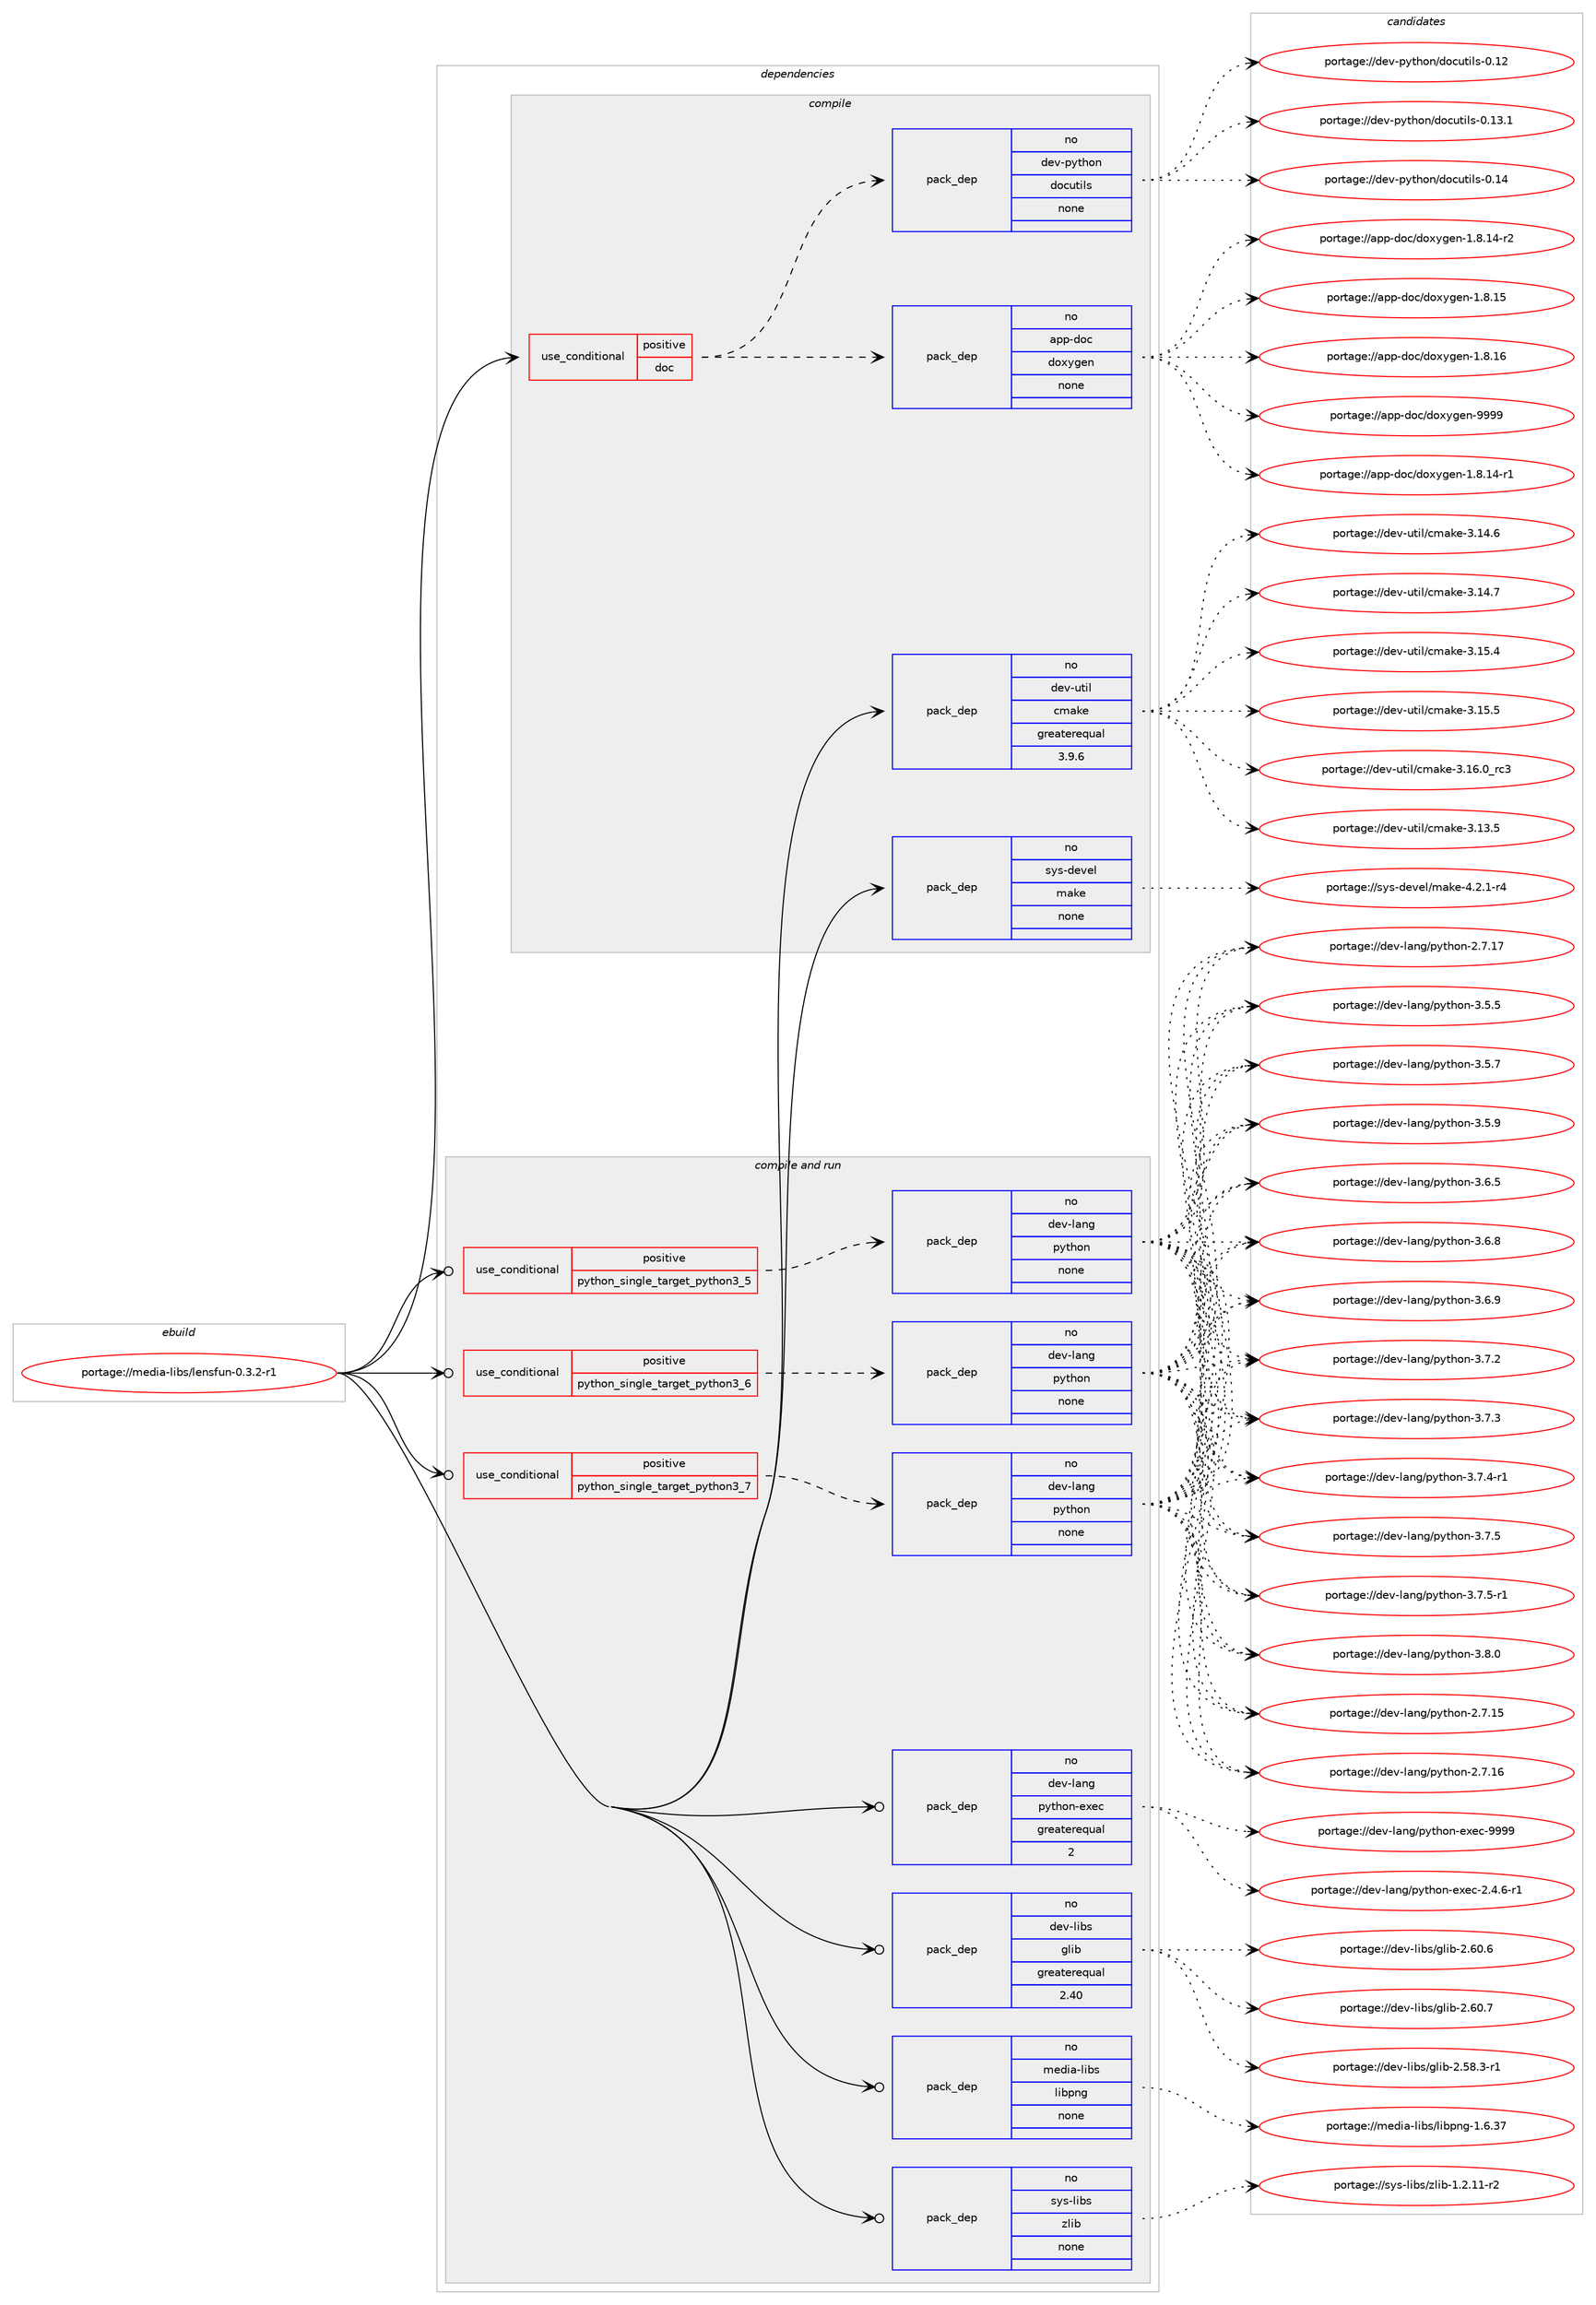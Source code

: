 digraph prolog {

# *************
# Graph options
# *************

newrank=true;
concentrate=true;
compound=true;
graph [rankdir=LR,fontname=Helvetica,fontsize=10,ranksep=1.5];#, ranksep=2.5, nodesep=0.2];
edge  [arrowhead=vee];
node  [fontname=Helvetica,fontsize=10];

# **********
# The ebuild
# **********

subgraph cluster_leftcol {
color=gray;
rank=same;
label=<<i>ebuild</i>>;
id [label="portage://media-libs/lensfun-0.3.2-r1", color=red, width=4, href="../media-libs/lensfun-0.3.2-r1.svg"];
}

# ****************
# The dependencies
# ****************

subgraph cluster_midcol {
color=gray;
label=<<i>dependencies</i>>;
subgraph cluster_compile {
fillcolor="#eeeeee";
style=filled;
label=<<i>compile</i>>;
subgraph cond79830 {
dependency319779 [label=<<TABLE BORDER="0" CELLBORDER="1" CELLSPACING="0" CELLPADDING="4"><TR><TD ROWSPAN="3" CELLPADDING="10">use_conditional</TD></TR><TR><TD>positive</TD></TR><TR><TD>doc</TD></TR></TABLE>>, shape=none, color=red];
subgraph pack234777 {
dependency319780 [label=<<TABLE BORDER="0" CELLBORDER="1" CELLSPACING="0" CELLPADDING="4" WIDTH="220"><TR><TD ROWSPAN="6" CELLPADDING="30">pack_dep</TD></TR><TR><TD WIDTH="110">no</TD></TR><TR><TD>app-doc</TD></TR><TR><TD>doxygen</TD></TR><TR><TD>none</TD></TR><TR><TD></TD></TR></TABLE>>, shape=none, color=blue];
}
dependency319779:e -> dependency319780:w [weight=20,style="dashed",arrowhead="vee"];
subgraph pack234778 {
dependency319781 [label=<<TABLE BORDER="0" CELLBORDER="1" CELLSPACING="0" CELLPADDING="4" WIDTH="220"><TR><TD ROWSPAN="6" CELLPADDING="30">pack_dep</TD></TR><TR><TD WIDTH="110">no</TD></TR><TR><TD>dev-python</TD></TR><TR><TD>docutils</TD></TR><TR><TD>none</TD></TR><TR><TD></TD></TR></TABLE>>, shape=none, color=blue];
}
dependency319779:e -> dependency319781:w [weight=20,style="dashed",arrowhead="vee"];
}
id:e -> dependency319779:w [weight=20,style="solid",arrowhead="vee"];
subgraph pack234779 {
dependency319782 [label=<<TABLE BORDER="0" CELLBORDER="1" CELLSPACING="0" CELLPADDING="4" WIDTH="220"><TR><TD ROWSPAN="6" CELLPADDING="30">pack_dep</TD></TR><TR><TD WIDTH="110">no</TD></TR><TR><TD>dev-util</TD></TR><TR><TD>cmake</TD></TR><TR><TD>greaterequal</TD></TR><TR><TD>3.9.6</TD></TR></TABLE>>, shape=none, color=blue];
}
id:e -> dependency319782:w [weight=20,style="solid",arrowhead="vee"];
subgraph pack234780 {
dependency319783 [label=<<TABLE BORDER="0" CELLBORDER="1" CELLSPACING="0" CELLPADDING="4" WIDTH="220"><TR><TD ROWSPAN="6" CELLPADDING="30">pack_dep</TD></TR><TR><TD WIDTH="110">no</TD></TR><TR><TD>sys-devel</TD></TR><TR><TD>make</TD></TR><TR><TD>none</TD></TR><TR><TD></TD></TR></TABLE>>, shape=none, color=blue];
}
id:e -> dependency319783:w [weight=20,style="solid",arrowhead="vee"];
}
subgraph cluster_compileandrun {
fillcolor="#eeeeee";
style=filled;
label=<<i>compile and run</i>>;
subgraph cond79831 {
dependency319784 [label=<<TABLE BORDER="0" CELLBORDER="1" CELLSPACING="0" CELLPADDING="4"><TR><TD ROWSPAN="3" CELLPADDING="10">use_conditional</TD></TR><TR><TD>positive</TD></TR><TR><TD>python_single_target_python3_5</TD></TR></TABLE>>, shape=none, color=red];
subgraph pack234781 {
dependency319785 [label=<<TABLE BORDER="0" CELLBORDER="1" CELLSPACING="0" CELLPADDING="4" WIDTH="220"><TR><TD ROWSPAN="6" CELLPADDING="30">pack_dep</TD></TR><TR><TD WIDTH="110">no</TD></TR><TR><TD>dev-lang</TD></TR><TR><TD>python</TD></TR><TR><TD>none</TD></TR><TR><TD></TD></TR></TABLE>>, shape=none, color=blue];
}
dependency319784:e -> dependency319785:w [weight=20,style="dashed",arrowhead="vee"];
}
id:e -> dependency319784:w [weight=20,style="solid",arrowhead="odotvee"];
subgraph cond79832 {
dependency319786 [label=<<TABLE BORDER="0" CELLBORDER="1" CELLSPACING="0" CELLPADDING="4"><TR><TD ROWSPAN="3" CELLPADDING="10">use_conditional</TD></TR><TR><TD>positive</TD></TR><TR><TD>python_single_target_python3_6</TD></TR></TABLE>>, shape=none, color=red];
subgraph pack234782 {
dependency319787 [label=<<TABLE BORDER="0" CELLBORDER="1" CELLSPACING="0" CELLPADDING="4" WIDTH="220"><TR><TD ROWSPAN="6" CELLPADDING="30">pack_dep</TD></TR><TR><TD WIDTH="110">no</TD></TR><TR><TD>dev-lang</TD></TR><TR><TD>python</TD></TR><TR><TD>none</TD></TR><TR><TD></TD></TR></TABLE>>, shape=none, color=blue];
}
dependency319786:e -> dependency319787:w [weight=20,style="dashed",arrowhead="vee"];
}
id:e -> dependency319786:w [weight=20,style="solid",arrowhead="odotvee"];
subgraph cond79833 {
dependency319788 [label=<<TABLE BORDER="0" CELLBORDER="1" CELLSPACING="0" CELLPADDING="4"><TR><TD ROWSPAN="3" CELLPADDING="10">use_conditional</TD></TR><TR><TD>positive</TD></TR><TR><TD>python_single_target_python3_7</TD></TR></TABLE>>, shape=none, color=red];
subgraph pack234783 {
dependency319789 [label=<<TABLE BORDER="0" CELLBORDER="1" CELLSPACING="0" CELLPADDING="4" WIDTH="220"><TR><TD ROWSPAN="6" CELLPADDING="30">pack_dep</TD></TR><TR><TD WIDTH="110">no</TD></TR><TR><TD>dev-lang</TD></TR><TR><TD>python</TD></TR><TR><TD>none</TD></TR><TR><TD></TD></TR></TABLE>>, shape=none, color=blue];
}
dependency319788:e -> dependency319789:w [weight=20,style="dashed",arrowhead="vee"];
}
id:e -> dependency319788:w [weight=20,style="solid",arrowhead="odotvee"];
subgraph pack234784 {
dependency319790 [label=<<TABLE BORDER="0" CELLBORDER="1" CELLSPACING="0" CELLPADDING="4" WIDTH="220"><TR><TD ROWSPAN="6" CELLPADDING="30">pack_dep</TD></TR><TR><TD WIDTH="110">no</TD></TR><TR><TD>dev-lang</TD></TR><TR><TD>python-exec</TD></TR><TR><TD>greaterequal</TD></TR><TR><TD>2</TD></TR></TABLE>>, shape=none, color=blue];
}
id:e -> dependency319790:w [weight=20,style="solid",arrowhead="odotvee"];
subgraph pack234785 {
dependency319791 [label=<<TABLE BORDER="0" CELLBORDER="1" CELLSPACING="0" CELLPADDING="4" WIDTH="220"><TR><TD ROWSPAN="6" CELLPADDING="30">pack_dep</TD></TR><TR><TD WIDTH="110">no</TD></TR><TR><TD>dev-libs</TD></TR><TR><TD>glib</TD></TR><TR><TD>greaterequal</TD></TR><TR><TD>2.40</TD></TR></TABLE>>, shape=none, color=blue];
}
id:e -> dependency319791:w [weight=20,style="solid",arrowhead="odotvee"];
subgraph pack234786 {
dependency319792 [label=<<TABLE BORDER="0" CELLBORDER="1" CELLSPACING="0" CELLPADDING="4" WIDTH="220"><TR><TD ROWSPAN="6" CELLPADDING="30">pack_dep</TD></TR><TR><TD WIDTH="110">no</TD></TR><TR><TD>media-libs</TD></TR><TR><TD>libpng</TD></TR><TR><TD>none</TD></TR><TR><TD></TD></TR></TABLE>>, shape=none, color=blue];
}
id:e -> dependency319792:w [weight=20,style="solid",arrowhead="odotvee"];
subgraph pack234787 {
dependency319793 [label=<<TABLE BORDER="0" CELLBORDER="1" CELLSPACING="0" CELLPADDING="4" WIDTH="220"><TR><TD ROWSPAN="6" CELLPADDING="30">pack_dep</TD></TR><TR><TD WIDTH="110">no</TD></TR><TR><TD>sys-libs</TD></TR><TR><TD>zlib</TD></TR><TR><TD>none</TD></TR><TR><TD></TD></TR></TABLE>>, shape=none, color=blue];
}
id:e -> dependency319793:w [weight=20,style="solid",arrowhead="odotvee"];
}
subgraph cluster_run {
fillcolor="#eeeeee";
style=filled;
label=<<i>run</i>>;
}
}

# **************
# The candidates
# **************

subgraph cluster_choices {
rank=same;
color=gray;
label=<<i>candidates</i>>;

subgraph choice234777 {
color=black;
nodesep=1;
choiceportage97112112451001119947100111120121103101110454946564649524511449 [label="portage://app-doc/doxygen-1.8.14-r1", color=red, width=4,href="../app-doc/doxygen-1.8.14-r1.svg"];
choiceportage97112112451001119947100111120121103101110454946564649524511450 [label="portage://app-doc/doxygen-1.8.14-r2", color=red, width=4,href="../app-doc/doxygen-1.8.14-r2.svg"];
choiceportage9711211245100111994710011112012110310111045494656464953 [label="portage://app-doc/doxygen-1.8.15", color=red, width=4,href="../app-doc/doxygen-1.8.15.svg"];
choiceportage9711211245100111994710011112012110310111045494656464954 [label="portage://app-doc/doxygen-1.8.16", color=red, width=4,href="../app-doc/doxygen-1.8.16.svg"];
choiceportage971121124510011199471001111201211031011104557575757 [label="portage://app-doc/doxygen-9999", color=red, width=4,href="../app-doc/doxygen-9999.svg"];
dependency319780:e -> choiceportage97112112451001119947100111120121103101110454946564649524511449:w [style=dotted,weight="100"];
dependency319780:e -> choiceportage97112112451001119947100111120121103101110454946564649524511450:w [style=dotted,weight="100"];
dependency319780:e -> choiceportage9711211245100111994710011112012110310111045494656464953:w [style=dotted,weight="100"];
dependency319780:e -> choiceportage9711211245100111994710011112012110310111045494656464954:w [style=dotted,weight="100"];
dependency319780:e -> choiceportage971121124510011199471001111201211031011104557575757:w [style=dotted,weight="100"];
}
subgraph choice234778 {
color=black;
nodesep=1;
choiceportage1001011184511212111610411111047100111991171161051081154548464950 [label="portage://dev-python/docutils-0.12", color=red, width=4,href="../dev-python/docutils-0.12.svg"];
choiceportage10010111845112121116104111110471001119911711610510811545484649514649 [label="portage://dev-python/docutils-0.13.1", color=red, width=4,href="../dev-python/docutils-0.13.1.svg"];
choiceportage1001011184511212111610411111047100111991171161051081154548464952 [label="portage://dev-python/docutils-0.14", color=red, width=4,href="../dev-python/docutils-0.14.svg"];
dependency319781:e -> choiceportage1001011184511212111610411111047100111991171161051081154548464950:w [style=dotted,weight="100"];
dependency319781:e -> choiceportage10010111845112121116104111110471001119911711610510811545484649514649:w [style=dotted,weight="100"];
dependency319781:e -> choiceportage1001011184511212111610411111047100111991171161051081154548464952:w [style=dotted,weight="100"];
}
subgraph choice234779 {
color=black;
nodesep=1;
choiceportage1001011184511711610510847991099710710145514649514653 [label="portage://dev-util/cmake-3.13.5", color=red, width=4,href="../dev-util/cmake-3.13.5.svg"];
choiceportage1001011184511711610510847991099710710145514649524654 [label="portage://dev-util/cmake-3.14.6", color=red, width=4,href="../dev-util/cmake-3.14.6.svg"];
choiceportage1001011184511711610510847991099710710145514649524655 [label="portage://dev-util/cmake-3.14.7", color=red, width=4,href="../dev-util/cmake-3.14.7.svg"];
choiceportage1001011184511711610510847991099710710145514649534652 [label="portage://dev-util/cmake-3.15.4", color=red, width=4,href="../dev-util/cmake-3.15.4.svg"];
choiceportage1001011184511711610510847991099710710145514649534653 [label="portage://dev-util/cmake-3.15.5", color=red, width=4,href="../dev-util/cmake-3.15.5.svg"];
choiceportage1001011184511711610510847991099710710145514649544648951149951 [label="portage://dev-util/cmake-3.16.0_rc3", color=red, width=4,href="../dev-util/cmake-3.16.0_rc3.svg"];
dependency319782:e -> choiceportage1001011184511711610510847991099710710145514649514653:w [style=dotted,weight="100"];
dependency319782:e -> choiceportage1001011184511711610510847991099710710145514649524654:w [style=dotted,weight="100"];
dependency319782:e -> choiceportage1001011184511711610510847991099710710145514649524655:w [style=dotted,weight="100"];
dependency319782:e -> choiceportage1001011184511711610510847991099710710145514649534652:w [style=dotted,weight="100"];
dependency319782:e -> choiceportage1001011184511711610510847991099710710145514649534653:w [style=dotted,weight="100"];
dependency319782:e -> choiceportage1001011184511711610510847991099710710145514649544648951149951:w [style=dotted,weight="100"];
}
subgraph choice234780 {
color=black;
nodesep=1;
choiceportage1151211154510010111810110847109971071014552465046494511452 [label="portage://sys-devel/make-4.2.1-r4", color=red, width=4,href="../sys-devel/make-4.2.1-r4.svg"];
dependency319783:e -> choiceportage1151211154510010111810110847109971071014552465046494511452:w [style=dotted,weight="100"];
}
subgraph choice234781 {
color=black;
nodesep=1;
choiceportage10010111845108971101034711212111610411111045504655464953 [label="portage://dev-lang/python-2.7.15", color=red, width=4,href="../dev-lang/python-2.7.15.svg"];
choiceportage10010111845108971101034711212111610411111045504655464954 [label="portage://dev-lang/python-2.7.16", color=red, width=4,href="../dev-lang/python-2.7.16.svg"];
choiceportage10010111845108971101034711212111610411111045504655464955 [label="portage://dev-lang/python-2.7.17", color=red, width=4,href="../dev-lang/python-2.7.17.svg"];
choiceportage100101118451089711010347112121116104111110455146534653 [label="portage://dev-lang/python-3.5.5", color=red, width=4,href="../dev-lang/python-3.5.5.svg"];
choiceportage100101118451089711010347112121116104111110455146534655 [label="portage://dev-lang/python-3.5.7", color=red, width=4,href="../dev-lang/python-3.5.7.svg"];
choiceportage100101118451089711010347112121116104111110455146534657 [label="portage://dev-lang/python-3.5.9", color=red, width=4,href="../dev-lang/python-3.5.9.svg"];
choiceportage100101118451089711010347112121116104111110455146544653 [label="portage://dev-lang/python-3.6.5", color=red, width=4,href="../dev-lang/python-3.6.5.svg"];
choiceportage100101118451089711010347112121116104111110455146544656 [label="portage://dev-lang/python-3.6.8", color=red, width=4,href="../dev-lang/python-3.6.8.svg"];
choiceportage100101118451089711010347112121116104111110455146544657 [label="portage://dev-lang/python-3.6.9", color=red, width=4,href="../dev-lang/python-3.6.9.svg"];
choiceportage100101118451089711010347112121116104111110455146554650 [label="portage://dev-lang/python-3.7.2", color=red, width=4,href="../dev-lang/python-3.7.2.svg"];
choiceportage100101118451089711010347112121116104111110455146554651 [label="portage://dev-lang/python-3.7.3", color=red, width=4,href="../dev-lang/python-3.7.3.svg"];
choiceportage1001011184510897110103471121211161041111104551465546524511449 [label="portage://dev-lang/python-3.7.4-r1", color=red, width=4,href="../dev-lang/python-3.7.4-r1.svg"];
choiceportage100101118451089711010347112121116104111110455146554653 [label="portage://dev-lang/python-3.7.5", color=red, width=4,href="../dev-lang/python-3.7.5.svg"];
choiceportage1001011184510897110103471121211161041111104551465546534511449 [label="portage://dev-lang/python-3.7.5-r1", color=red, width=4,href="../dev-lang/python-3.7.5-r1.svg"];
choiceportage100101118451089711010347112121116104111110455146564648 [label="portage://dev-lang/python-3.8.0", color=red, width=4,href="../dev-lang/python-3.8.0.svg"];
dependency319785:e -> choiceportage10010111845108971101034711212111610411111045504655464953:w [style=dotted,weight="100"];
dependency319785:e -> choiceportage10010111845108971101034711212111610411111045504655464954:w [style=dotted,weight="100"];
dependency319785:e -> choiceportage10010111845108971101034711212111610411111045504655464955:w [style=dotted,weight="100"];
dependency319785:e -> choiceportage100101118451089711010347112121116104111110455146534653:w [style=dotted,weight="100"];
dependency319785:e -> choiceportage100101118451089711010347112121116104111110455146534655:w [style=dotted,weight="100"];
dependency319785:e -> choiceportage100101118451089711010347112121116104111110455146534657:w [style=dotted,weight="100"];
dependency319785:e -> choiceportage100101118451089711010347112121116104111110455146544653:w [style=dotted,weight="100"];
dependency319785:e -> choiceportage100101118451089711010347112121116104111110455146544656:w [style=dotted,weight="100"];
dependency319785:e -> choiceportage100101118451089711010347112121116104111110455146544657:w [style=dotted,weight="100"];
dependency319785:e -> choiceportage100101118451089711010347112121116104111110455146554650:w [style=dotted,weight="100"];
dependency319785:e -> choiceportage100101118451089711010347112121116104111110455146554651:w [style=dotted,weight="100"];
dependency319785:e -> choiceportage1001011184510897110103471121211161041111104551465546524511449:w [style=dotted,weight="100"];
dependency319785:e -> choiceportage100101118451089711010347112121116104111110455146554653:w [style=dotted,weight="100"];
dependency319785:e -> choiceportage1001011184510897110103471121211161041111104551465546534511449:w [style=dotted,weight="100"];
dependency319785:e -> choiceportage100101118451089711010347112121116104111110455146564648:w [style=dotted,weight="100"];
}
subgraph choice234782 {
color=black;
nodesep=1;
choiceportage10010111845108971101034711212111610411111045504655464953 [label="portage://dev-lang/python-2.7.15", color=red, width=4,href="../dev-lang/python-2.7.15.svg"];
choiceportage10010111845108971101034711212111610411111045504655464954 [label="portage://dev-lang/python-2.7.16", color=red, width=4,href="../dev-lang/python-2.7.16.svg"];
choiceportage10010111845108971101034711212111610411111045504655464955 [label="portage://dev-lang/python-2.7.17", color=red, width=4,href="../dev-lang/python-2.7.17.svg"];
choiceportage100101118451089711010347112121116104111110455146534653 [label="portage://dev-lang/python-3.5.5", color=red, width=4,href="../dev-lang/python-3.5.5.svg"];
choiceportage100101118451089711010347112121116104111110455146534655 [label="portage://dev-lang/python-3.5.7", color=red, width=4,href="../dev-lang/python-3.5.7.svg"];
choiceportage100101118451089711010347112121116104111110455146534657 [label="portage://dev-lang/python-3.5.9", color=red, width=4,href="../dev-lang/python-3.5.9.svg"];
choiceportage100101118451089711010347112121116104111110455146544653 [label="portage://dev-lang/python-3.6.5", color=red, width=4,href="../dev-lang/python-3.6.5.svg"];
choiceportage100101118451089711010347112121116104111110455146544656 [label="portage://dev-lang/python-3.6.8", color=red, width=4,href="../dev-lang/python-3.6.8.svg"];
choiceportage100101118451089711010347112121116104111110455146544657 [label="portage://dev-lang/python-3.6.9", color=red, width=4,href="../dev-lang/python-3.6.9.svg"];
choiceportage100101118451089711010347112121116104111110455146554650 [label="portage://dev-lang/python-3.7.2", color=red, width=4,href="../dev-lang/python-3.7.2.svg"];
choiceportage100101118451089711010347112121116104111110455146554651 [label="portage://dev-lang/python-3.7.3", color=red, width=4,href="../dev-lang/python-3.7.3.svg"];
choiceportage1001011184510897110103471121211161041111104551465546524511449 [label="portage://dev-lang/python-3.7.4-r1", color=red, width=4,href="../dev-lang/python-3.7.4-r1.svg"];
choiceportage100101118451089711010347112121116104111110455146554653 [label="portage://dev-lang/python-3.7.5", color=red, width=4,href="../dev-lang/python-3.7.5.svg"];
choiceportage1001011184510897110103471121211161041111104551465546534511449 [label="portage://dev-lang/python-3.7.5-r1", color=red, width=4,href="../dev-lang/python-3.7.5-r1.svg"];
choiceportage100101118451089711010347112121116104111110455146564648 [label="portage://dev-lang/python-3.8.0", color=red, width=4,href="../dev-lang/python-3.8.0.svg"];
dependency319787:e -> choiceportage10010111845108971101034711212111610411111045504655464953:w [style=dotted,weight="100"];
dependency319787:e -> choiceportage10010111845108971101034711212111610411111045504655464954:w [style=dotted,weight="100"];
dependency319787:e -> choiceportage10010111845108971101034711212111610411111045504655464955:w [style=dotted,weight="100"];
dependency319787:e -> choiceportage100101118451089711010347112121116104111110455146534653:w [style=dotted,weight="100"];
dependency319787:e -> choiceportage100101118451089711010347112121116104111110455146534655:w [style=dotted,weight="100"];
dependency319787:e -> choiceportage100101118451089711010347112121116104111110455146534657:w [style=dotted,weight="100"];
dependency319787:e -> choiceportage100101118451089711010347112121116104111110455146544653:w [style=dotted,weight="100"];
dependency319787:e -> choiceportage100101118451089711010347112121116104111110455146544656:w [style=dotted,weight="100"];
dependency319787:e -> choiceportage100101118451089711010347112121116104111110455146544657:w [style=dotted,weight="100"];
dependency319787:e -> choiceportage100101118451089711010347112121116104111110455146554650:w [style=dotted,weight="100"];
dependency319787:e -> choiceportage100101118451089711010347112121116104111110455146554651:w [style=dotted,weight="100"];
dependency319787:e -> choiceportage1001011184510897110103471121211161041111104551465546524511449:w [style=dotted,weight="100"];
dependency319787:e -> choiceportage100101118451089711010347112121116104111110455146554653:w [style=dotted,weight="100"];
dependency319787:e -> choiceportage1001011184510897110103471121211161041111104551465546534511449:w [style=dotted,weight="100"];
dependency319787:e -> choiceportage100101118451089711010347112121116104111110455146564648:w [style=dotted,weight="100"];
}
subgraph choice234783 {
color=black;
nodesep=1;
choiceportage10010111845108971101034711212111610411111045504655464953 [label="portage://dev-lang/python-2.7.15", color=red, width=4,href="../dev-lang/python-2.7.15.svg"];
choiceportage10010111845108971101034711212111610411111045504655464954 [label="portage://dev-lang/python-2.7.16", color=red, width=4,href="../dev-lang/python-2.7.16.svg"];
choiceportage10010111845108971101034711212111610411111045504655464955 [label="portage://dev-lang/python-2.7.17", color=red, width=4,href="../dev-lang/python-2.7.17.svg"];
choiceportage100101118451089711010347112121116104111110455146534653 [label="portage://dev-lang/python-3.5.5", color=red, width=4,href="../dev-lang/python-3.5.5.svg"];
choiceportage100101118451089711010347112121116104111110455146534655 [label="portage://dev-lang/python-3.5.7", color=red, width=4,href="../dev-lang/python-3.5.7.svg"];
choiceportage100101118451089711010347112121116104111110455146534657 [label="portage://dev-lang/python-3.5.9", color=red, width=4,href="../dev-lang/python-3.5.9.svg"];
choiceportage100101118451089711010347112121116104111110455146544653 [label="portage://dev-lang/python-3.6.5", color=red, width=4,href="../dev-lang/python-3.6.5.svg"];
choiceportage100101118451089711010347112121116104111110455146544656 [label="portage://dev-lang/python-3.6.8", color=red, width=4,href="../dev-lang/python-3.6.8.svg"];
choiceportage100101118451089711010347112121116104111110455146544657 [label="portage://dev-lang/python-3.6.9", color=red, width=4,href="../dev-lang/python-3.6.9.svg"];
choiceportage100101118451089711010347112121116104111110455146554650 [label="portage://dev-lang/python-3.7.2", color=red, width=4,href="../dev-lang/python-3.7.2.svg"];
choiceportage100101118451089711010347112121116104111110455146554651 [label="portage://dev-lang/python-3.7.3", color=red, width=4,href="../dev-lang/python-3.7.3.svg"];
choiceportage1001011184510897110103471121211161041111104551465546524511449 [label="portage://dev-lang/python-3.7.4-r1", color=red, width=4,href="../dev-lang/python-3.7.4-r1.svg"];
choiceportage100101118451089711010347112121116104111110455146554653 [label="portage://dev-lang/python-3.7.5", color=red, width=4,href="../dev-lang/python-3.7.5.svg"];
choiceportage1001011184510897110103471121211161041111104551465546534511449 [label="portage://dev-lang/python-3.7.5-r1", color=red, width=4,href="../dev-lang/python-3.7.5-r1.svg"];
choiceportage100101118451089711010347112121116104111110455146564648 [label="portage://dev-lang/python-3.8.0", color=red, width=4,href="../dev-lang/python-3.8.0.svg"];
dependency319789:e -> choiceportage10010111845108971101034711212111610411111045504655464953:w [style=dotted,weight="100"];
dependency319789:e -> choiceportage10010111845108971101034711212111610411111045504655464954:w [style=dotted,weight="100"];
dependency319789:e -> choiceportage10010111845108971101034711212111610411111045504655464955:w [style=dotted,weight="100"];
dependency319789:e -> choiceportage100101118451089711010347112121116104111110455146534653:w [style=dotted,weight="100"];
dependency319789:e -> choiceportage100101118451089711010347112121116104111110455146534655:w [style=dotted,weight="100"];
dependency319789:e -> choiceportage100101118451089711010347112121116104111110455146534657:w [style=dotted,weight="100"];
dependency319789:e -> choiceportage100101118451089711010347112121116104111110455146544653:w [style=dotted,weight="100"];
dependency319789:e -> choiceportage100101118451089711010347112121116104111110455146544656:w [style=dotted,weight="100"];
dependency319789:e -> choiceportage100101118451089711010347112121116104111110455146544657:w [style=dotted,weight="100"];
dependency319789:e -> choiceportage100101118451089711010347112121116104111110455146554650:w [style=dotted,weight="100"];
dependency319789:e -> choiceportage100101118451089711010347112121116104111110455146554651:w [style=dotted,weight="100"];
dependency319789:e -> choiceportage1001011184510897110103471121211161041111104551465546524511449:w [style=dotted,weight="100"];
dependency319789:e -> choiceportage100101118451089711010347112121116104111110455146554653:w [style=dotted,weight="100"];
dependency319789:e -> choiceportage1001011184510897110103471121211161041111104551465546534511449:w [style=dotted,weight="100"];
dependency319789:e -> choiceportage100101118451089711010347112121116104111110455146564648:w [style=dotted,weight="100"];
}
subgraph choice234784 {
color=black;
nodesep=1;
choiceportage10010111845108971101034711212111610411111045101120101994550465246544511449 [label="portage://dev-lang/python-exec-2.4.6-r1", color=red, width=4,href="../dev-lang/python-exec-2.4.6-r1.svg"];
choiceportage10010111845108971101034711212111610411111045101120101994557575757 [label="portage://dev-lang/python-exec-9999", color=red, width=4,href="../dev-lang/python-exec-9999.svg"];
dependency319790:e -> choiceportage10010111845108971101034711212111610411111045101120101994550465246544511449:w [style=dotted,weight="100"];
dependency319790:e -> choiceportage10010111845108971101034711212111610411111045101120101994557575757:w [style=dotted,weight="100"];
}
subgraph choice234785 {
color=black;
nodesep=1;
choiceportage10010111845108105981154710310810598455046535646514511449 [label="portage://dev-libs/glib-2.58.3-r1", color=red, width=4,href="../dev-libs/glib-2.58.3-r1.svg"];
choiceportage1001011184510810598115471031081059845504654484654 [label="portage://dev-libs/glib-2.60.6", color=red, width=4,href="../dev-libs/glib-2.60.6.svg"];
choiceportage1001011184510810598115471031081059845504654484655 [label="portage://dev-libs/glib-2.60.7", color=red, width=4,href="../dev-libs/glib-2.60.7.svg"];
dependency319791:e -> choiceportage10010111845108105981154710310810598455046535646514511449:w [style=dotted,weight="100"];
dependency319791:e -> choiceportage1001011184510810598115471031081059845504654484654:w [style=dotted,weight="100"];
dependency319791:e -> choiceportage1001011184510810598115471031081059845504654484655:w [style=dotted,weight="100"];
}
subgraph choice234786 {
color=black;
nodesep=1;
choiceportage109101100105974510810598115471081059811211010345494654465155 [label="portage://media-libs/libpng-1.6.37", color=red, width=4,href="../media-libs/libpng-1.6.37.svg"];
dependency319792:e -> choiceportage109101100105974510810598115471081059811211010345494654465155:w [style=dotted,weight="100"];
}
subgraph choice234787 {
color=black;
nodesep=1;
choiceportage11512111545108105981154712210810598454946504649494511450 [label="portage://sys-libs/zlib-1.2.11-r2", color=red, width=4,href="../sys-libs/zlib-1.2.11-r2.svg"];
dependency319793:e -> choiceportage11512111545108105981154712210810598454946504649494511450:w [style=dotted,weight="100"];
}
}

}
